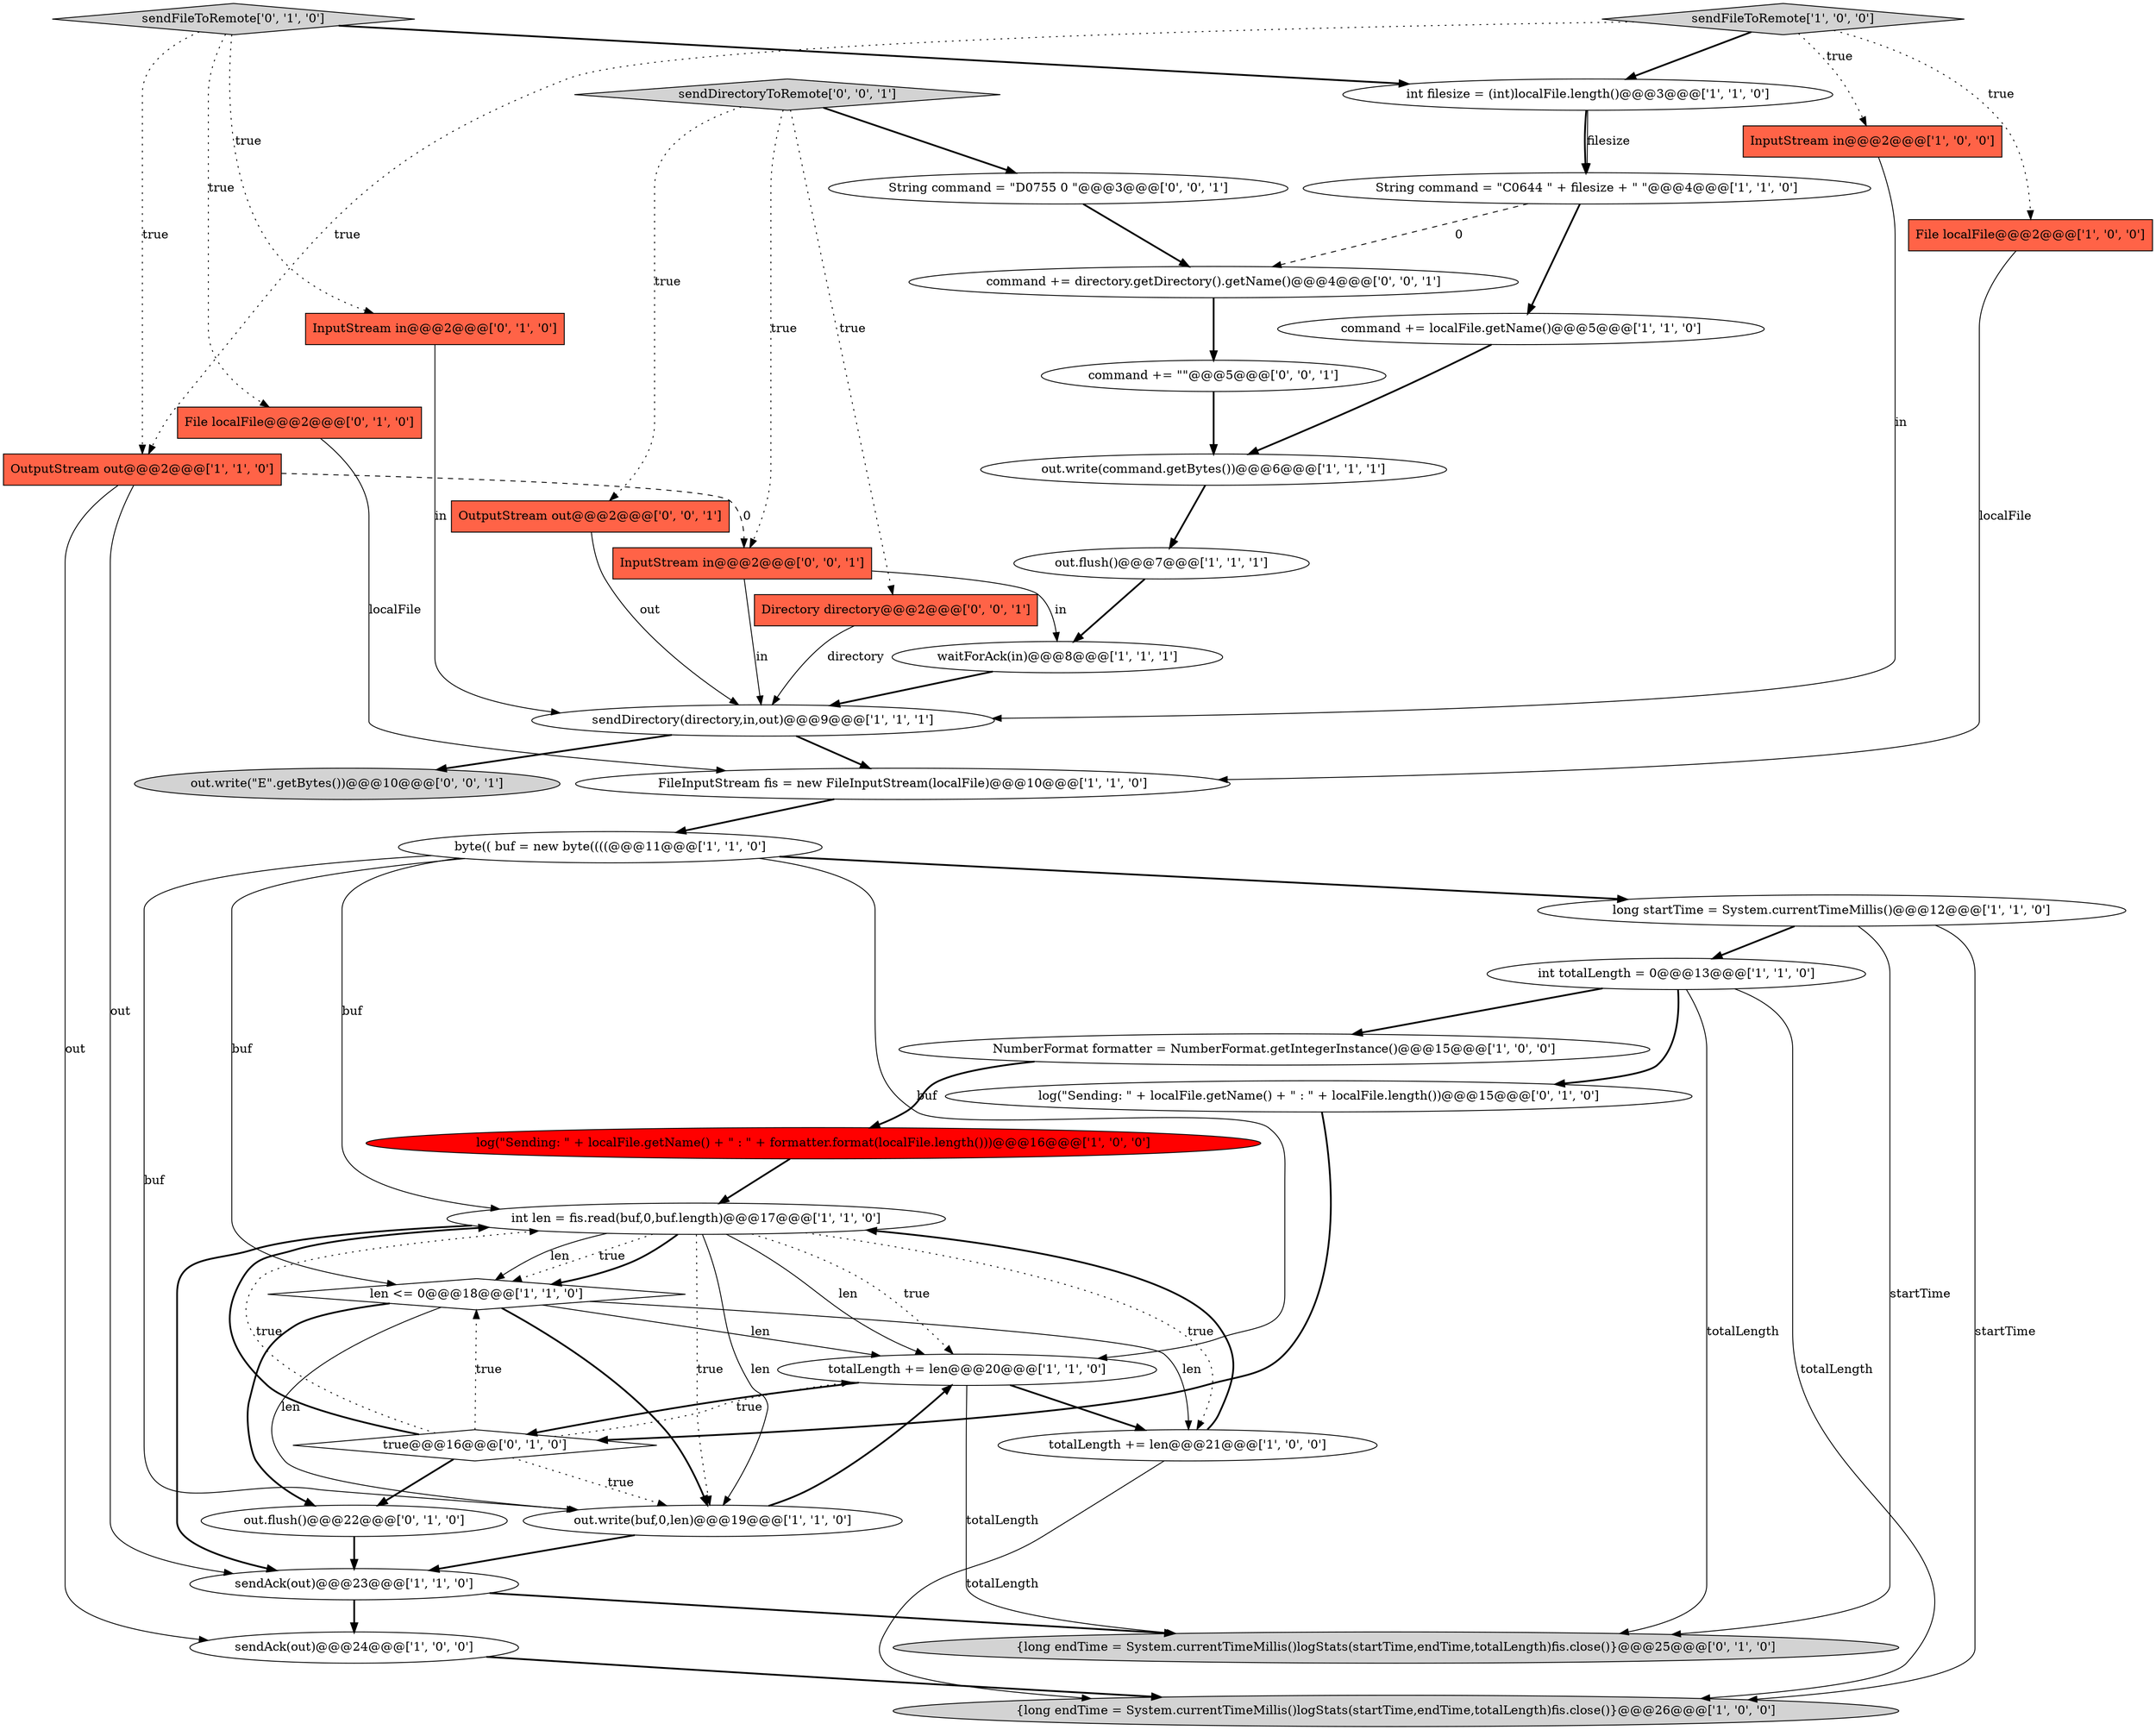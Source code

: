 digraph {
34 [style = filled, label = "OutputStream out@@@2@@@['0', '0', '1']", fillcolor = tomato, shape = box image = "AAA0AAABBB3BBB"];
8 [style = filled, label = "waitForAck(in)@@@8@@@['1', '1', '1']", fillcolor = white, shape = ellipse image = "AAA0AAABBB1BBB"];
11 [style = filled, label = "sendDirectory(directory,in,out)@@@9@@@['1', '1', '1']", fillcolor = white, shape = ellipse image = "AAA0AAABBB1BBB"];
27 [style = filled, label = "log(\"Sending: \" + localFile.getName() + \" : \" + localFile.length())@@@15@@@['0', '1', '0']", fillcolor = white, shape = ellipse image = "AAA0AAABBB2BBB"];
15 [style = filled, label = "int len = fis.read(buf,0,buf.length)@@@17@@@['1', '1', '0']", fillcolor = white, shape = ellipse image = "AAA0AAABBB1BBB"];
0 [style = filled, label = "InputStream in@@@2@@@['1', '0', '0']", fillcolor = tomato, shape = box image = "AAA0AAABBB1BBB"];
19 [style = filled, label = "long startTime = System.currentTimeMillis()@@@12@@@['1', '1', '0']", fillcolor = white, shape = ellipse image = "AAA0AAABBB1BBB"];
32 [style = filled, label = "Directory directory@@@2@@@['0', '0', '1']", fillcolor = tomato, shape = box image = "AAA0AAABBB3BBB"];
37 [style = filled, label = "sendDirectoryToRemote['0', '0', '1']", fillcolor = lightgray, shape = diamond image = "AAA0AAABBB3BBB"];
20 [style = filled, label = "int filesize = (int)localFile.length()@@@3@@@['1', '1', '0']", fillcolor = white, shape = ellipse image = "AAA0AAABBB1BBB"];
1 [style = filled, label = "NumberFormat formatter = NumberFormat.getIntegerInstance()@@@15@@@['1', '0', '0']", fillcolor = white, shape = ellipse image = "AAA0AAABBB1BBB"];
17 [style = filled, label = "out.flush()@@@7@@@['1', '1', '1']", fillcolor = white, shape = ellipse image = "AAA0AAABBB1BBB"];
24 [style = filled, label = "sendAck(out)@@@24@@@['1', '0', '0']", fillcolor = white, shape = ellipse image = "AAA0AAABBB1BBB"];
31 [style = filled, label = "InputStream in@@@2@@@['0', '1', '0']", fillcolor = tomato, shape = box image = "AAA0AAABBB2BBB"];
28 [style = filled, label = "File localFile@@@2@@@['0', '1', '0']", fillcolor = tomato, shape = box image = "AAA0AAABBB2BBB"];
18 [style = filled, label = "log(\"Sending: \" + localFile.getName() + \" : \" + formatter.format(localFile.length()))@@@16@@@['1', '0', '0']", fillcolor = red, shape = ellipse image = "AAA1AAABBB1BBB"];
39 [style = filled, label = "out.write(\"E\".getBytes())@@@10@@@['0', '0', '1']", fillcolor = lightgray, shape = ellipse image = "AAA0AAABBB3BBB"];
6 [style = filled, label = "OutputStream out@@@2@@@['1', '1', '0']", fillcolor = tomato, shape = box image = "AAA0AAABBB1BBB"];
12 [style = filled, label = "len <= 0@@@18@@@['1', '1', '0']", fillcolor = white, shape = diamond image = "AAA0AAABBB1BBB"];
23 [style = filled, label = "String command = \"C0644 \" + filesize + \" \"@@@4@@@['1', '1', '0']", fillcolor = white, shape = ellipse image = "AAA0AAABBB1BBB"];
3 [style = filled, label = "sendFileToRemote['1', '0', '0']", fillcolor = lightgray, shape = diamond image = "AAA0AAABBB1BBB"];
36 [style = filled, label = "command += \"\"@@@5@@@['0', '0', '1']", fillcolor = white, shape = ellipse image = "AAA0AAABBB3BBB"];
25 [style = filled, label = "true@@@16@@@['0', '1', '0']", fillcolor = white, shape = diamond image = "AAA0AAABBB2BBB"];
35 [style = filled, label = "command += directory.getDirectory().getName()@@@4@@@['0', '0', '1']", fillcolor = white, shape = ellipse image = "AAA0AAABBB3BBB"];
26 [style = filled, label = "sendFileToRemote['0', '1', '0']", fillcolor = lightgray, shape = diamond image = "AAA0AAABBB2BBB"];
5 [style = filled, label = "File localFile@@@2@@@['1', '0', '0']", fillcolor = tomato, shape = box image = "AAA0AAABBB1BBB"];
2 [style = filled, label = "totalLength += len@@@20@@@['1', '1', '0']", fillcolor = white, shape = ellipse image = "AAA0AAABBB1BBB"];
38 [style = filled, label = "InputStream in@@@2@@@['0', '0', '1']", fillcolor = tomato, shape = box image = "AAA0AAABBB3BBB"];
22 [style = filled, label = "FileInputStream fis = new FileInputStream(localFile)@@@10@@@['1', '1', '0']", fillcolor = white, shape = ellipse image = "AAA0AAABBB1BBB"];
33 [style = filled, label = "String command = \"D0755 0 \"@@@3@@@['0', '0', '1']", fillcolor = white, shape = ellipse image = "AAA0AAABBB3BBB"];
21 [style = filled, label = "sendAck(out)@@@23@@@['1', '1', '0']", fillcolor = white, shape = ellipse image = "AAA0AAABBB1BBB"];
29 [style = filled, label = "out.flush()@@@22@@@['0', '1', '0']", fillcolor = white, shape = ellipse image = "AAA0AAABBB2BBB"];
14 [style = filled, label = "totalLength += len@@@21@@@['1', '0', '0']", fillcolor = white, shape = ellipse image = "AAA0AAABBB1BBB"];
4 [style = filled, label = "out.write(command.getBytes())@@@6@@@['1', '1', '1']", fillcolor = white, shape = ellipse image = "AAA0AAABBB1BBB"];
9 [style = filled, label = "command += localFile.getName()@@@5@@@['1', '1', '0']", fillcolor = white, shape = ellipse image = "AAA0AAABBB1BBB"];
16 [style = filled, label = "int totalLength = 0@@@13@@@['1', '1', '0']", fillcolor = white, shape = ellipse image = "AAA0AAABBB1BBB"];
13 [style = filled, label = "byte(( buf = new byte((((@@@11@@@['1', '1', '0']", fillcolor = white, shape = ellipse image = "AAA0AAABBB1BBB"];
30 [style = filled, label = "{long endTime = System.currentTimeMillis()logStats(startTime,endTime,totalLength)fis.close()}@@@25@@@['0', '1', '0']", fillcolor = lightgray, shape = ellipse image = "AAA0AAABBB2BBB"];
7 [style = filled, label = "{long endTime = System.currentTimeMillis()logStats(startTime,endTime,totalLength)fis.close()}@@@26@@@['1', '0', '0']", fillcolor = lightgray, shape = ellipse image = "AAA0AAABBB1BBB"];
10 [style = filled, label = "out.write(buf,0,len)@@@19@@@['1', '1', '0']", fillcolor = white, shape = ellipse image = "AAA0AAABBB1BBB"];
38->11 [style = solid, label="in"];
34->11 [style = solid, label="out"];
17->8 [style = bold, label=""];
33->35 [style = bold, label=""];
15->2 [style = solid, label="len"];
0->11 [style = solid, label="in"];
4->17 [style = bold, label=""];
16->27 [style = bold, label=""];
13->10 [style = solid, label="buf"];
15->21 [style = bold, label=""];
15->2 [style = dotted, label="true"];
9->4 [style = bold, label=""];
32->11 [style = solid, label="directory"];
36->4 [style = bold, label=""];
18->15 [style = bold, label=""];
23->35 [style = dashed, label="0"];
26->20 [style = bold, label=""];
13->15 [style = solid, label="buf"];
1->18 [style = bold, label=""];
15->10 [style = dotted, label="true"];
21->24 [style = bold, label=""];
25->12 [style = dotted, label="true"];
31->11 [style = solid, label="in"];
10->21 [style = bold, label=""];
25->29 [style = bold, label=""];
21->30 [style = bold, label=""];
15->14 [style = dotted, label="true"];
3->6 [style = dotted, label="true"];
14->7 [style = solid, label="totalLength"];
13->12 [style = solid, label="buf"];
29->21 [style = bold, label=""];
15->10 [style = solid, label="len"];
19->30 [style = solid, label="startTime"];
6->24 [style = solid, label="out"];
20->23 [style = solid, label="filesize"];
19->16 [style = bold, label=""];
26->31 [style = dotted, label="true"];
37->38 [style = dotted, label="true"];
13->19 [style = bold, label=""];
13->2 [style = solid, label="buf"];
12->10 [style = bold, label=""];
2->30 [style = solid, label="totalLength"];
3->20 [style = bold, label=""];
12->29 [style = bold, label=""];
20->23 [style = bold, label=""];
3->5 [style = dotted, label="true"];
25->15 [style = dotted, label="true"];
16->1 [style = bold, label=""];
37->32 [style = dotted, label="true"];
6->21 [style = solid, label="out"];
26->28 [style = dotted, label="true"];
2->14 [style = bold, label=""];
3->0 [style = dotted, label="true"];
11->22 [style = bold, label=""];
25->15 [style = bold, label=""];
11->39 [style = bold, label=""];
5->22 [style = solid, label="localFile"];
15->12 [style = dotted, label="true"];
16->30 [style = solid, label="totalLength"];
38->8 [style = solid, label="in"];
10->2 [style = bold, label=""];
15->12 [style = bold, label=""];
14->15 [style = bold, label=""];
26->6 [style = dotted, label="true"];
25->10 [style = dotted, label="true"];
19->7 [style = solid, label="startTime"];
35->36 [style = bold, label=""];
37->34 [style = dotted, label="true"];
37->33 [style = bold, label=""];
15->12 [style = solid, label="len"];
24->7 [style = bold, label=""];
23->9 [style = bold, label=""];
8->11 [style = bold, label=""];
12->10 [style = solid, label="len"];
12->2 [style = solid, label="len"];
28->22 [style = solid, label="localFile"];
27->25 [style = bold, label=""];
22->13 [style = bold, label=""];
2->25 [style = bold, label=""];
25->2 [style = dotted, label="true"];
16->7 [style = solid, label="totalLength"];
6->38 [style = dashed, label="0"];
12->14 [style = solid, label="len"];
}
